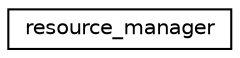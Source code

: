 digraph "Graphical Class Hierarchy"
{
 // LATEX_PDF_SIZE
  edge [fontname="Helvetica",fontsize="10",labelfontname="Helvetica",labelfontsize="10"];
  node [fontname="Helvetica",fontsize="10",shape=record];
  rankdir="LR";
  Node0 [label="resource_manager",height=0.2,width=0.4,color="black", fillcolor="white", style="filled",URL="$classresource__manager.html",tooltip="This class represents a resource manager that creates various resources."];
}
